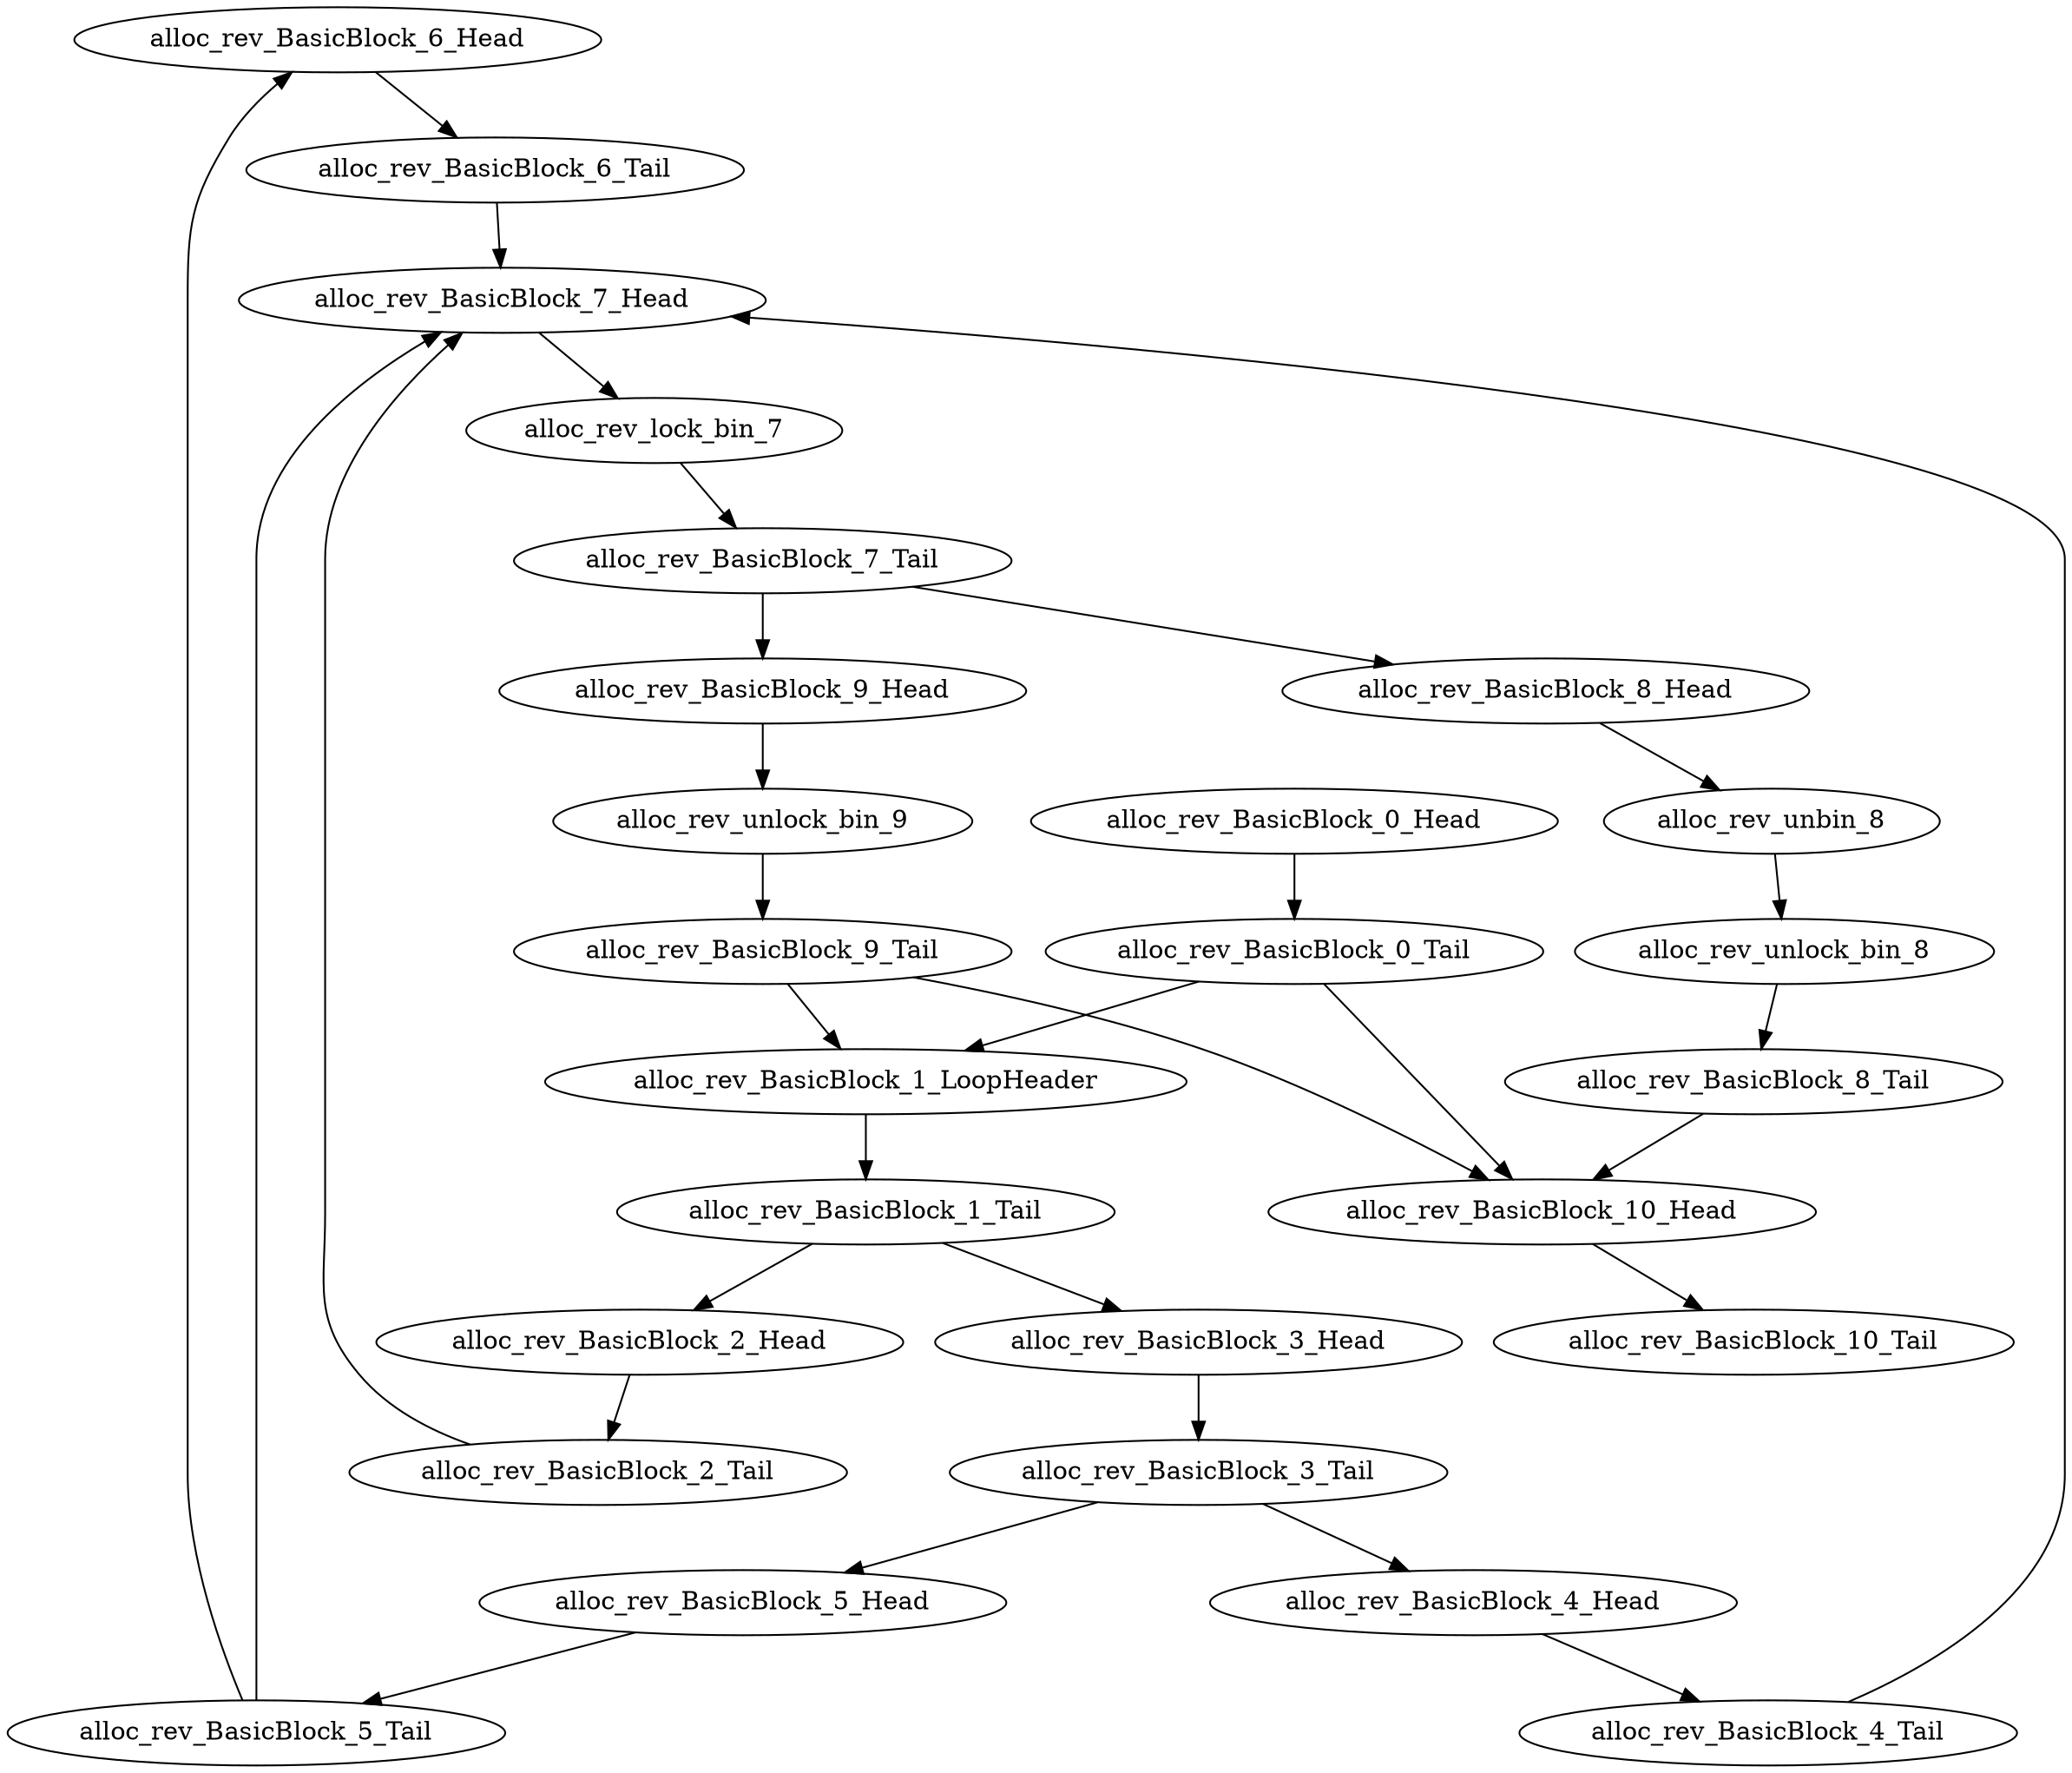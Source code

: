 digraph G {
    "alloc_rev_BasicBlock_6_Head" -> "alloc_rev_BasicBlock_6_Tail"
    "alloc_rev_BasicBlock_1_Tail" -> "alloc_rev_BasicBlock_3_Head"
    "alloc_rev_BasicBlock_1_Tail" -> "alloc_rev_BasicBlock_2_Head"
    "alloc_rev_BasicBlock_7_Head" -> "alloc_rev_lock_bin_7"
    "alloc_rev_BasicBlock_0_Head" -> "alloc_rev_BasicBlock_0_Tail"
    "alloc_rev_BasicBlock_8_Head" -> "alloc_rev_unbin_8"
    "alloc_rev_BasicBlock_4_Tail" -> "alloc_rev_BasicBlock_7_Head"
    "alloc_rev_unbin_8" -> "alloc_rev_unlock_bin_8"
    "alloc_rev_lock_bin_7" -> "alloc_rev_BasicBlock_7_Tail"
    "alloc_rev_BasicBlock_7_Tail" -> "alloc_rev_BasicBlock_8_Head"
    "alloc_rev_BasicBlock_7_Tail" -> "alloc_rev_BasicBlock_9_Head"
    "alloc_rev_BasicBlock_9_Head" -> "alloc_rev_unlock_bin_9"
    "alloc_rev_BasicBlock_1_LoopHeader" -> "alloc_rev_BasicBlock_1_Tail"
    "alloc_rev_unlock_bin_8" -> "alloc_rev_BasicBlock_8_Tail"
    "alloc_rev_BasicBlock_8_Tail" -> "alloc_rev_BasicBlock_10_Head"
    "alloc_rev_BasicBlock_3_Head" -> "alloc_rev_BasicBlock_3_Tail"
    "alloc_rev_BasicBlock_6_Tail" -> "alloc_rev_BasicBlock_7_Head"
    "alloc_rev_BasicBlock_5_Head" -> "alloc_rev_BasicBlock_5_Tail"
    "alloc_rev_BasicBlock_5_Tail" -> "alloc_rev_BasicBlock_6_Head"
    "alloc_rev_BasicBlock_5_Tail" -> "alloc_rev_BasicBlock_7_Head"
    "alloc_rev_BasicBlock_2_Tail" -> "alloc_rev_BasicBlock_7_Head"
    "alloc_rev_BasicBlock_9_Tail" -> "alloc_rev_BasicBlock_1_LoopHeader"
    "alloc_rev_BasicBlock_9_Tail" -> "alloc_rev_BasicBlock_10_Head"
    "alloc_rev_BasicBlock_0_Tail" -> "alloc_rev_BasicBlock_1_LoopHeader"
    "alloc_rev_BasicBlock_0_Tail" -> "alloc_rev_BasicBlock_10_Head"
    "alloc_rev_BasicBlock_3_Tail" -> "alloc_rev_BasicBlock_5_Head"
    "alloc_rev_BasicBlock_3_Tail" -> "alloc_rev_BasicBlock_4_Head"
    "alloc_rev_unlock_bin_9" -> "alloc_rev_BasicBlock_9_Tail"
    "alloc_rev_BasicBlock_2_Head" -> "alloc_rev_BasicBlock_2_Tail"
    "alloc_rev_BasicBlock_4_Head" -> "alloc_rev_BasicBlock_4_Tail"
    "alloc_rev_BasicBlock_10_Head" -> "alloc_rev_BasicBlock_10_Tail"
}

